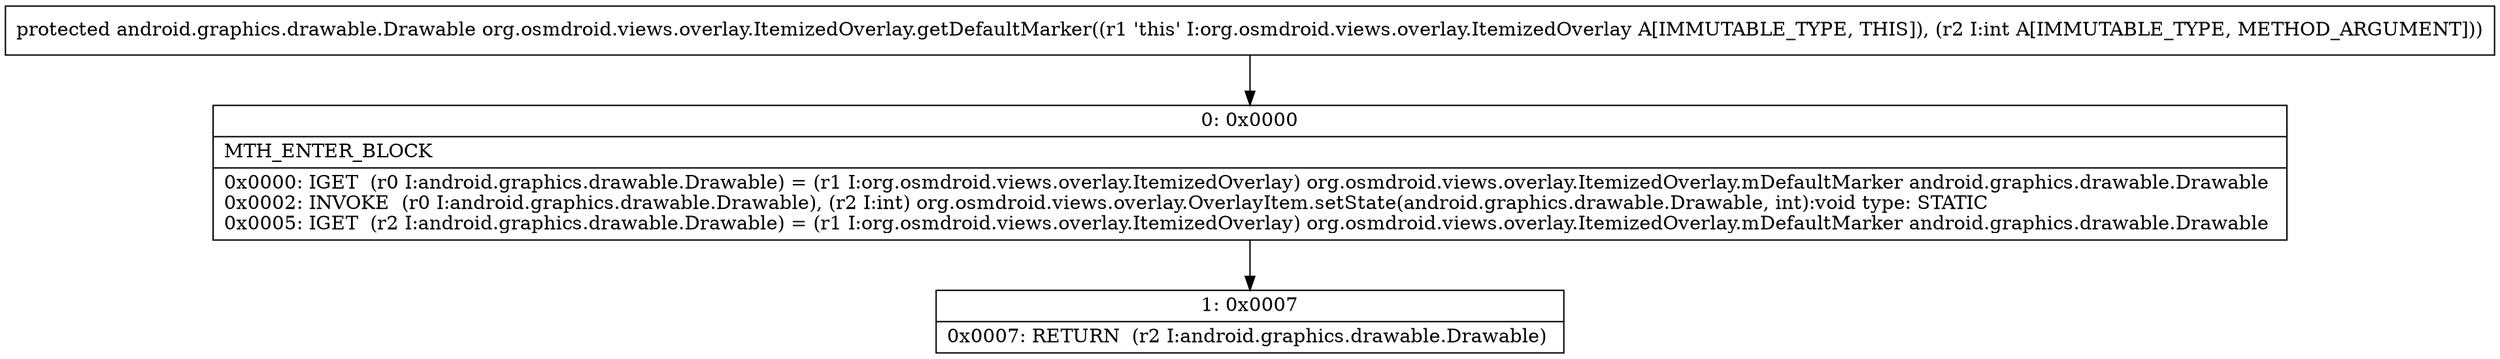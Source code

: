 digraph "CFG fororg.osmdroid.views.overlay.ItemizedOverlay.getDefaultMarker(I)Landroid\/graphics\/drawable\/Drawable;" {
Node_0 [shape=record,label="{0\:\ 0x0000|MTH_ENTER_BLOCK\l|0x0000: IGET  (r0 I:android.graphics.drawable.Drawable) = (r1 I:org.osmdroid.views.overlay.ItemizedOverlay) org.osmdroid.views.overlay.ItemizedOverlay.mDefaultMarker android.graphics.drawable.Drawable \l0x0002: INVOKE  (r0 I:android.graphics.drawable.Drawable), (r2 I:int) org.osmdroid.views.overlay.OverlayItem.setState(android.graphics.drawable.Drawable, int):void type: STATIC \l0x0005: IGET  (r2 I:android.graphics.drawable.Drawable) = (r1 I:org.osmdroid.views.overlay.ItemizedOverlay) org.osmdroid.views.overlay.ItemizedOverlay.mDefaultMarker android.graphics.drawable.Drawable \l}"];
Node_1 [shape=record,label="{1\:\ 0x0007|0x0007: RETURN  (r2 I:android.graphics.drawable.Drawable) \l}"];
MethodNode[shape=record,label="{protected android.graphics.drawable.Drawable org.osmdroid.views.overlay.ItemizedOverlay.getDefaultMarker((r1 'this' I:org.osmdroid.views.overlay.ItemizedOverlay A[IMMUTABLE_TYPE, THIS]), (r2 I:int A[IMMUTABLE_TYPE, METHOD_ARGUMENT])) }"];
MethodNode -> Node_0;
Node_0 -> Node_1;
}

